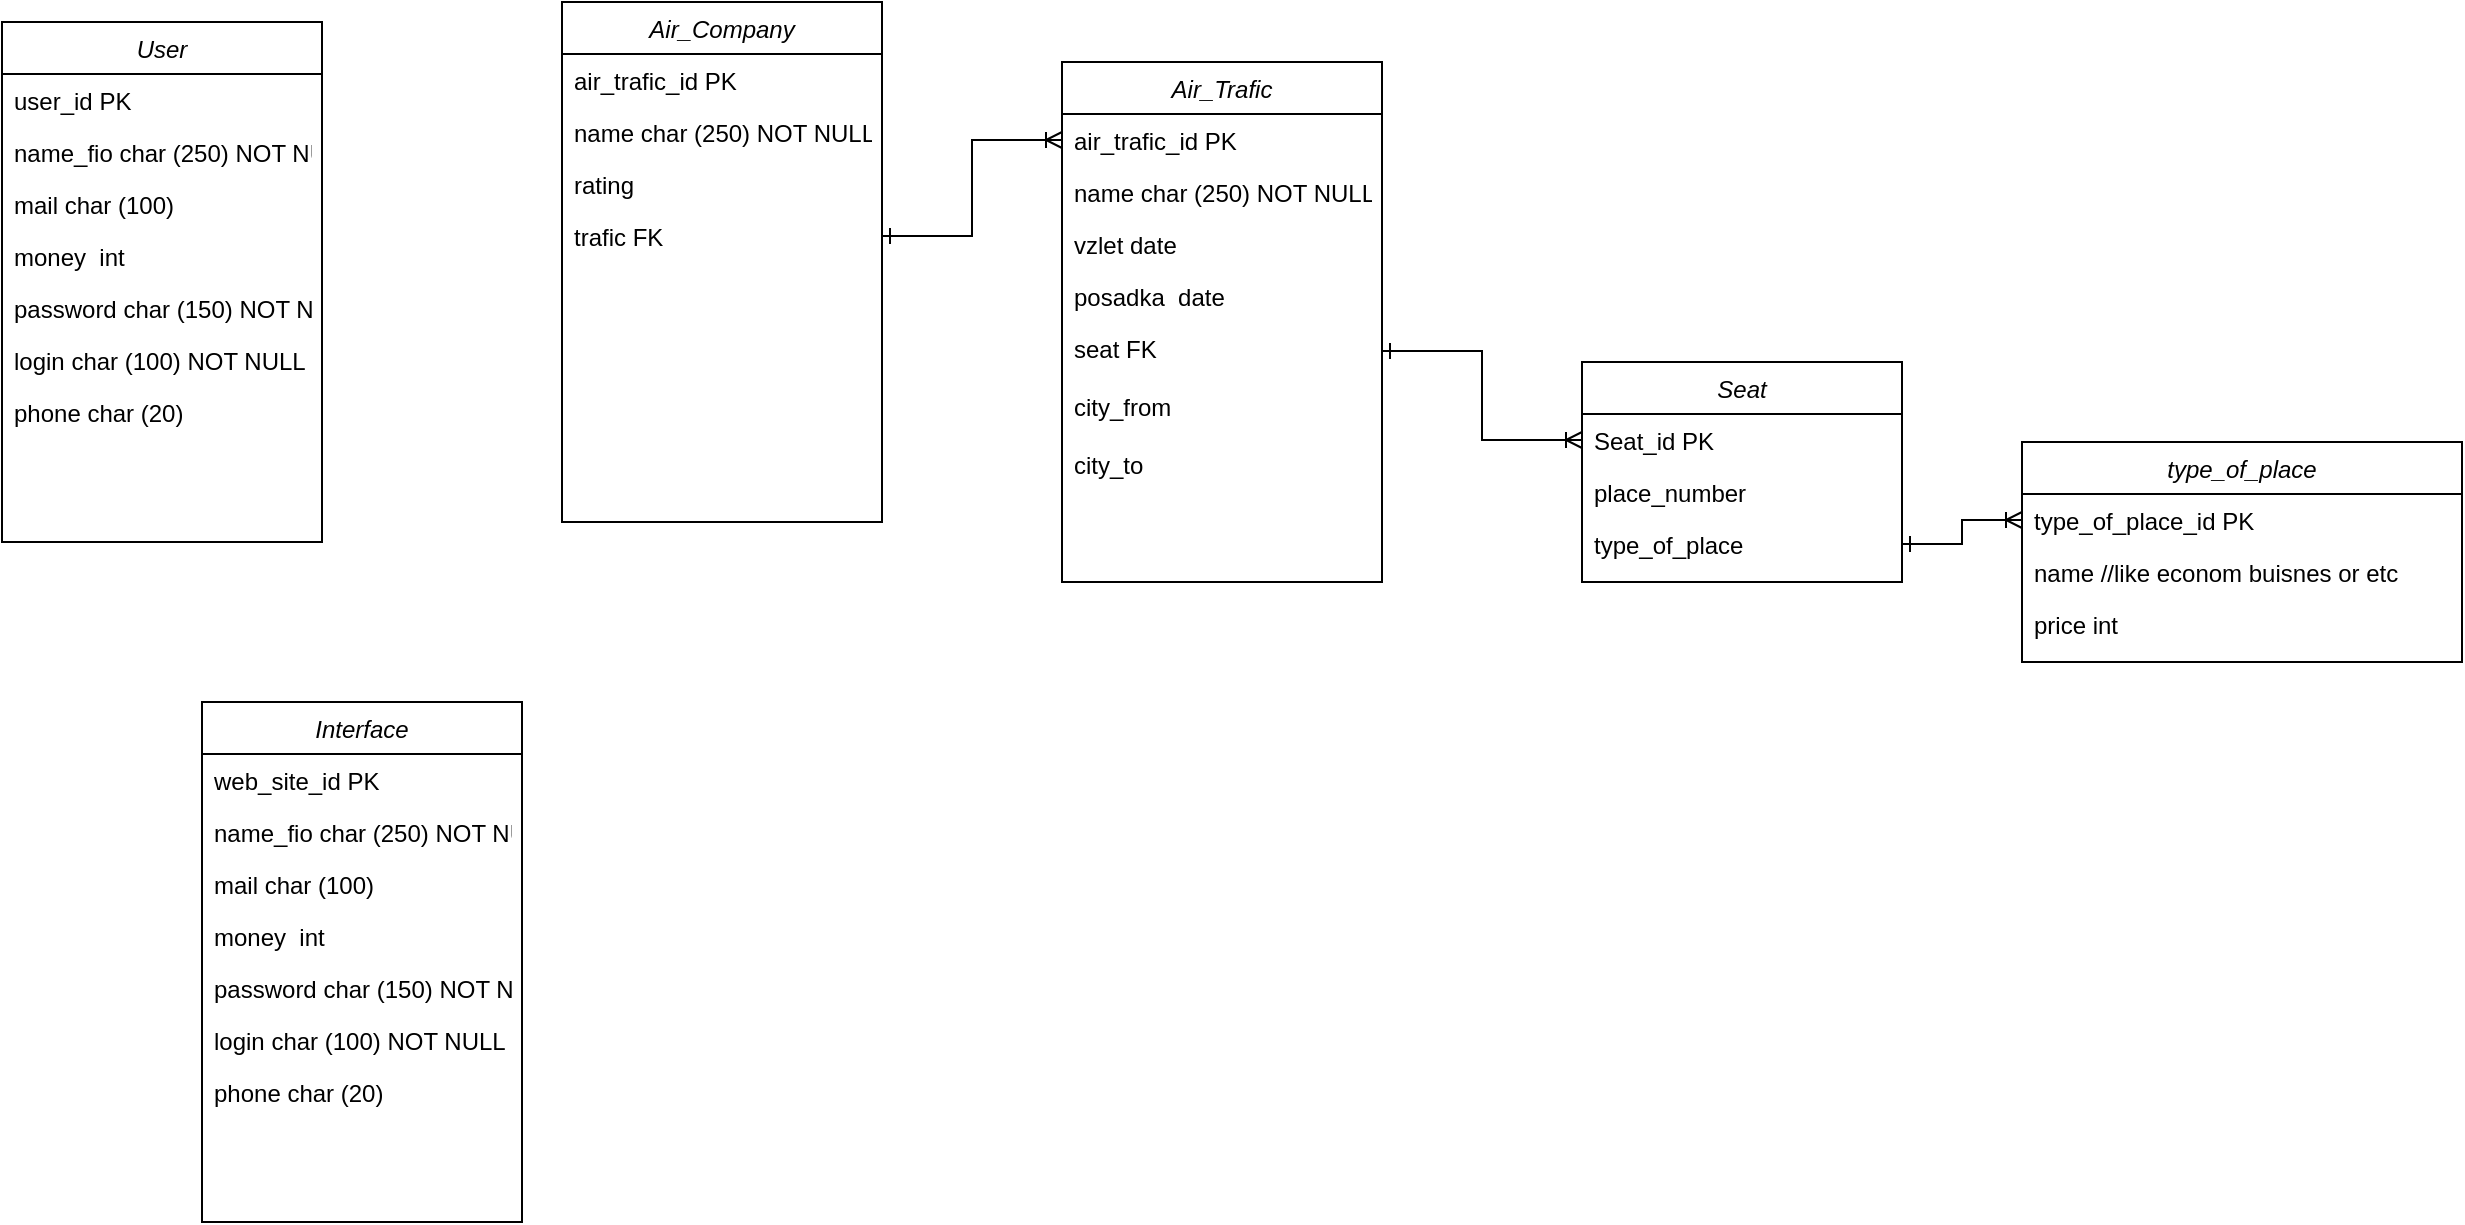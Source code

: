 <mxfile version="15.2.7" type="device"><diagram id="C5RBs43oDa-KdzZeNtuy" name="Page-1"><mxGraphModel dx="868" dy="460" grid="1" gridSize="10" guides="1" tooltips="1" connect="1" arrows="1" fold="1" page="1" pageScale="1" pageWidth="827" pageHeight="1169" math="0" shadow="0"><root><mxCell id="WIyWlLk6GJQsqaUBKTNV-0"/><mxCell id="WIyWlLk6GJQsqaUBKTNV-1" parent="WIyWlLk6GJQsqaUBKTNV-0"/><mxCell id="zkfFHV4jXpPFQw0GAbJ--0" value="User" style="swimlane;fontStyle=2;align=center;verticalAlign=top;childLayout=stackLayout;horizontal=1;startSize=26;horizontalStack=0;resizeParent=1;resizeLast=0;collapsible=1;marginBottom=0;rounded=0;shadow=0;strokeWidth=1;" parent="WIyWlLk6GJQsqaUBKTNV-1" vertex="1"><mxGeometry x="90" y="70" width="160" height="260" as="geometry"><mxRectangle x="230" y="140" width="160" height="26" as="alternateBounds"/></mxGeometry></mxCell><mxCell id="zkfFHV4jXpPFQw0GAbJ--1" value="user_id PK" style="text;align=left;verticalAlign=top;spacingLeft=4;spacingRight=4;overflow=hidden;rotatable=0;points=[[0,0.5],[1,0.5]];portConstraint=eastwest;" parent="zkfFHV4jXpPFQw0GAbJ--0" vertex="1"><mxGeometry y="26" width="160" height="26" as="geometry"/></mxCell><mxCell id="zkfFHV4jXpPFQw0GAbJ--2" value="name_fio char (250) NOT NULL" style="text;align=left;verticalAlign=top;spacingLeft=4;spacingRight=4;overflow=hidden;rotatable=0;points=[[0,0.5],[1,0.5]];portConstraint=eastwest;rounded=0;shadow=0;html=0;" parent="zkfFHV4jXpPFQw0GAbJ--0" vertex="1"><mxGeometry y="52" width="160" height="26" as="geometry"/></mxCell><mxCell id="zkfFHV4jXpPFQw0GAbJ--3" value="mail char (100)" style="text;align=left;verticalAlign=top;spacingLeft=4;spacingRight=4;overflow=hidden;rotatable=0;points=[[0,0.5],[1,0.5]];portConstraint=eastwest;rounded=0;shadow=0;html=0;" parent="zkfFHV4jXpPFQw0GAbJ--0" vertex="1"><mxGeometry y="78" width="160" height="26" as="geometry"/></mxCell><mxCell id="zkfFHV4jXpPFQw0GAbJ--5" value="money  int" style="text;align=left;verticalAlign=top;spacingLeft=4;spacingRight=4;overflow=hidden;rotatable=0;points=[[0,0.5],[1,0.5]];portConstraint=eastwest;" parent="zkfFHV4jXpPFQw0GAbJ--0" vertex="1"><mxGeometry y="104" width="160" height="26" as="geometry"/></mxCell><mxCell id="-Trr6KJFkTsguGB3qft--1" value="password char (150) NOT NULL" style="text;align=left;verticalAlign=top;spacingLeft=4;spacingRight=4;overflow=hidden;rotatable=0;points=[[0,0.5],[1,0.5]];portConstraint=eastwest;" vertex="1" parent="zkfFHV4jXpPFQw0GAbJ--0"><mxGeometry y="130" width="160" height="26" as="geometry"/></mxCell><mxCell id="-Trr6KJFkTsguGB3qft--0" value="login char (100) NOT NULL" style="text;align=left;verticalAlign=top;spacingLeft=4;spacingRight=4;overflow=hidden;rotatable=0;points=[[0,0.5],[1,0.5]];portConstraint=eastwest;" vertex="1" parent="zkfFHV4jXpPFQw0GAbJ--0"><mxGeometry y="156" width="160" height="26" as="geometry"/></mxCell><mxCell id="-Trr6KJFkTsguGB3qft--3" value="phone char (20)" style="text;align=left;verticalAlign=top;spacingLeft=4;spacingRight=4;overflow=hidden;rotatable=0;points=[[0,0.5],[1,0.5]];portConstraint=eastwest;" vertex="1" parent="zkfFHV4jXpPFQw0GAbJ--0"><mxGeometry y="182" width="160" height="29" as="geometry"/></mxCell><mxCell id="-Trr6KJFkTsguGB3qft--4" value="Interface" style="swimlane;fontStyle=2;align=center;verticalAlign=top;childLayout=stackLayout;horizontal=1;startSize=26;horizontalStack=0;resizeParent=1;resizeLast=0;collapsible=1;marginBottom=0;rounded=0;shadow=0;strokeWidth=1;" vertex="1" parent="WIyWlLk6GJQsqaUBKTNV-1"><mxGeometry x="190" y="410" width="160" height="260" as="geometry"><mxRectangle x="230" y="140" width="160" height="26" as="alternateBounds"/></mxGeometry></mxCell><mxCell id="-Trr6KJFkTsguGB3qft--5" value="web_site_id PK" style="text;align=left;verticalAlign=top;spacingLeft=4;spacingRight=4;overflow=hidden;rotatable=0;points=[[0,0.5],[1,0.5]];portConstraint=eastwest;" vertex="1" parent="-Trr6KJFkTsguGB3qft--4"><mxGeometry y="26" width="160" height="26" as="geometry"/></mxCell><mxCell id="-Trr6KJFkTsguGB3qft--6" value="name_fio char (250) NOT NULL" style="text;align=left;verticalAlign=top;spacingLeft=4;spacingRight=4;overflow=hidden;rotatable=0;points=[[0,0.5],[1,0.5]];portConstraint=eastwest;rounded=0;shadow=0;html=0;" vertex="1" parent="-Trr6KJFkTsguGB3qft--4"><mxGeometry y="52" width="160" height="26" as="geometry"/></mxCell><mxCell id="-Trr6KJFkTsguGB3qft--7" value="mail char (100)" style="text;align=left;verticalAlign=top;spacingLeft=4;spacingRight=4;overflow=hidden;rotatable=0;points=[[0,0.5],[1,0.5]];portConstraint=eastwest;rounded=0;shadow=0;html=0;" vertex="1" parent="-Trr6KJFkTsguGB3qft--4"><mxGeometry y="78" width="160" height="26" as="geometry"/></mxCell><mxCell id="-Trr6KJFkTsguGB3qft--8" value="money  int" style="text;align=left;verticalAlign=top;spacingLeft=4;spacingRight=4;overflow=hidden;rotatable=0;points=[[0,0.5],[1,0.5]];portConstraint=eastwest;" vertex="1" parent="-Trr6KJFkTsguGB3qft--4"><mxGeometry y="104" width="160" height="26" as="geometry"/></mxCell><mxCell id="-Trr6KJFkTsguGB3qft--9" value="password char (150) NOT NULL" style="text;align=left;verticalAlign=top;spacingLeft=4;spacingRight=4;overflow=hidden;rotatable=0;points=[[0,0.5],[1,0.5]];portConstraint=eastwest;" vertex="1" parent="-Trr6KJFkTsguGB3qft--4"><mxGeometry y="130" width="160" height="26" as="geometry"/></mxCell><mxCell id="-Trr6KJFkTsguGB3qft--10" value="login char (100) NOT NULL" style="text;align=left;verticalAlign=top;spacingLeft=4;spacingRight=4;overflow=hidden;rotatable=0;points=[[0,0.5],[1,0.5]];portConstraint=eastwest;" vertex="1" parent="-Trr6KJFkTsguGB3qft--4"><mxGeometry y="156" width="160" height="26" as="geometry"/></mxCell><mxCell id="-Trr6KJFkTsguGB3qft--11" value="phone char (20)" style="text;align=left;verticalAlign=top;spacingLeft=4;spacingRight=4;overflow=hidden;rotatable=0;points=[[0,0.5],[1,0.5]];portConstraint=eastwest;" vertex="1" parent="-Trr6KJFkTsguGB3qft--4"><mxGeometry y="182" width="160" height="29" as="geometry"/></mxCell><mxCell id="-Trr6KJFkTsguGB3qft--12" value="Air_Trafic" style="swimlane;fontStyle=2;align=center;verticalAlign=top;childLayout=stackLayout;horizontal=1;startSize=26;horizontalStack=0;resizeParent=1;resizeLast=0;collapsible=1;marginBottom=0;rounded=0;shadow=0;strokeWidth=1;" vertex="1" parent="WIyWlLk6GJQsqaUBKTNV-1"><mxGeometry x="620" y="90" width="160" height="260" as="geometry"><mxRectangle x="230" y="140" width="160" height="26" as="alternateBounds"/></mxGeometry></mxCell><mxCell id="-Trr6KJFkTsguGB3qft--13" value="air_trafic_id PK" style="text;align=left;verticalAlign=top;spacingLeft=4;spacingRight=4;overflow=hidden;rotatable=0;points=[[0,0.5],[1,0.5]];portConstraint=eastwest;" vertex="1" parent="-Trr6KJFkTsguGB3qft--12"><mxGeometry y="26" width="160" height="26" as="geometry"/></mxCell><mxCell id="-Trr6KJFkTsguGB3qft--14" value="name char (250) NOT NULL" style="text;align=left;verticalAlign=top;spacingLeft=4;spacingRight=4;overflow=hidden;rotatable=0;points=[[0,0.5],[1,0.5]];portConstraint=eastwest;rounded=0;shadow=0;html=0;" vertex="1" parent="-Trr6KJFkTsguGB3qft--12"><mxGeometry y="52" width="160" height="26" as="geometry"/></mxCell><mxCell id="-Trr6KJFkTsguGB3qft--15" value="vzlet date" style="text;align=left;verticalAlign=top;spacingLeft=4;spacingRight=4;overflow=hidden;rotatable=0;points=[[0,0.5],[1,0.5]];portConstraint=eastwest;rounded=0;shadow=0;html=0;" vertex="1" parent="-Trr6KJFkTsguGB3qft--12"><mxGeometry y="78" width="160" height="26" as="geometry"/></mxCell><mxCell id="-Trr6KJFkTsguGB3qft--16" value="posadka  date" style="text;align=left;verticalAlign=top;spacingLeft=4;spacingRight=4;overflow=hidden;rotatable=0;points=[[0,0.5],[1,0.5]];portConstraint=eastwest;" vertex="1" parent="-Trr6KJFkTsguGB3qft--12"><mxGeometry y="104" width="160" height="26" as="geometry"/></mxCell><mxCell id="-Trr6KJFkTsguGB3qft--19" value="seat FK" style="text;align=left;verticalAlign=top;spacingLeft=4;spacingRight=4;overflow=hidden;rotatable=0;points=[[0,0.5],[1,0.5]];portConstraint=eastwest;" vertex="1" parent="-Trr6KJFkTsguGB3qft--12"><mxGeometry y="130" width="160" height="29" as="geometry"/></mxCell><mxCell id="-Trr6KJFkTsguGB3qft--42" value="city_from" style="text;align=left;verticalAlign=top;spacingLeft=4;spacingRight=4;overflow=hidden;rotatable=0;points=[[0,0.5],[1,0.5]];portConstraint=eastwest;" vertex="1" parent="-Trr6KJFkTsguGB3qft--12"><mxGeometry y="159" width="160" height="29" as="geometry"/></mxCell><mxCell id="-Trr6KJFkTsguGB3qft--43" value="city_to" style="text;align=left;verticalAlign=top;spacingLeft=4;spacingRight=4;overflow=hidden;rotatable=0;points=[[0,0.5],[1,0.5]];portConstraint=eastwest;" vertex="1" parent="-Trr6KJFkTsguGB3qft--12"><mxGeometry y="188" width="160" height="29" as="geometry"/></mxCell><mxCell id="-Trr6KJFkTsguGB3qft--20" value="Seat" style="swimlane;fontStyle=2;align=center;verticalAlign=top;childLayout=stackLayout;horizontal=1;startSize=26;horizontalStack=0;resizeParent=1;resizeLast=0;collapsible=1;marginBottom=0;rounded=0;shadow=0;strokeWidth=1;" vertex="1" parent="WIyWlLk6GJQsqaUBKTNV-1"><mxGeometry x="880" y="240" width="160" height="110" as="geometry"><mxRectangle x="230" y="140" width="160" height="26" as="alternateBounds"/></mxGeometry></mxCell><mxCell id="-Trr6KJFkTsguGB3qft--21" value="Seat_id PK" style="text;align=left;verticalAlign=top;spacingLeft=4;spacingRight=4;overflow=hidden;rotatable=0;points=[[0,0.5],[1,0.5]];portConstraint=eastwest;" vertex="1" parent="-Trr6KJFkTsguGB3qft--20"><mxGeometry y="26" width="160" height="26" as="geometry"/></mxCell><mxCell id="-Trr6KJFkTsguGB3qft--22" value="place_number" style="text;align=left;verticalAlign=top;spacingLeft=4;spacingRight=4;overflow=hidden;rotatable=0;points=[[0,0.5],[1,0.5]];portConstraint=eastwest;rounded=0;shadow=0;html=0;" vertex="1" parent="-Trr6KJFkTsguGB3qft--20"><mxGeometry y="52" width="160" height="26" as="geometry"/></mxCell><mxCell id="-Trr6KJFkTsguGB3qft--23" value="type_of_place" style="text;align=left;verticalAlign=top;spacingLeft=4;spacingRight=4;overflow=hidden;rotatable=0;points=[[0,0.5],[1,0.5]];portConstraint=eastwest;rounded=0;shadow=0;html=0;" vertex="1" parent="-Trr6KJFkTsguGB3qft--20"><mxGeometry y="78" width="160" height="26" as="geometry"/></mxCell><mxCell id="-Trr6KJFkTsguGB3qft--26" style="edgeStyle=orthogonalEdgeStyle;rounded=0;orthogonalLoop=1;jettySize=auto;html=1;exitX=1;exitY=0.5;exitDx=0;exitDy=0;entryX=0;entryY=0.5;entryDx=0;entryDy=0;endArrow=ERoneToMany;endFill=0;startArrow=ERone;startFill=0;" edge="1" parent="WIyWlLk6GJQsqaUBKTNV-1" source="-Trr6KJFkTsguGB3qft--19" target="-Trr6KJFkTsguGB3qft--21"><mxGeometry relative="1" as="geometry"/></mxCell><mxCell id="-Trr6KJFkTsguGB3qft--27" value="type_of_place" style="swimlane;fontStyle=2;align=center;verticalAlign=top;childLayout=stackLayout;horizontal=1;startSize=26;horizontalStack=0;resizeParent=1;resizeLast=0;collapsible=1;marginBottom=0;rounded=0;shadow=0;strokeWidth=1;" vertex="1" parent="WIyWlLk6GJQsqaUBKTNV-1"><mxGeometry x="1100" y="280" width="220" height="110" as="geometry"><mxRectangle x="230" y="140" width="160" height="26" as="alternateBounds"/></mxGeometry></mxCell><mxCell id="-Trr6KJFkTsguGB3qft--28" value="type_of_place_id PK" style="text;align=left;verticalAlign=top;spacingLeft=4;spacingRight=4;overflow=hidden;rotatable=0;points=[[0,0.5],[1,0.5]];portConstraint=eastwest;" vertex="1" parent="-Trr6KJFkTsguGB3qft--27"><mxGeometry y="26" width="220" height="26" as="geometry"/></mxCell><mxCell id="-Trr6KJFkTsguGB3qft--29" value="name //like econom buisnes or etc" style="text;align=left;verticalAlign=top;spacingLeft=4;spacingRight=4;overflow=hidden;rotatable=0;points=[[0,0.5],[1,0.5]];portConstraint=eastwest;rounded=0;shadow=0;html=0;" vertex="1" parent="-Trr6KJFkTsguGB3qft--27"><mxGeometry y="52" width="220" height="26" as="geometry"/></mxCell><mxCell id="-Trr6KJFkTsguGB3qft--34" value="price int" style="text;align=left;verticalAlign=top;spacingLeft=4;spacingRight=4;overflow=hidden;rotatable=0;points=[[0,0.5],[1,0.5]];portConstraint=eastwest;rounded=0;shadow=0;html=0;" vertex="1" parent="-Trr6KJFkTsguGB3qft--27"><mxGeometry y="78" width="220" height="26" as="geometry"/></mxCell><mxCell id="-Trr6KJFkTsguGB3qft--33" style="edgeStyle=orthogonalEdgeStyle;rounded=0;orthogonalLoop=1;jettySize=auto;html=1;exitX=1;exitY=0.5;exitDx=0;exitDy=0;entryX=0;entryY=0.5;entryDx=0;entryDy=0;startArrow=ERone;startFill=0;endArrow=ERoneToMany;endFill=0;" edge="1" parent="WIyWlLk6GJQsqaUBKTNV-1" source="-Trr6KJFkTsguGB3qft--23" target="-Trr6KJFkTsguGB3qft--28"><mxGeometry relative="1" as="geometry"/></mxCell><mxCell id="-Trr6KJFkTsguGB3qft--35" value="Air_Company" style="swimlane;fontStyle=2;align=center;verticalAlign=top;childLayout=stackLayout;horizontal=1;startSize=26;horizontalStack=0;resizeParent=1;resizeLast=0;collapsible=1;marginBottom=0;rounded=0;shadow=0;strokeWidth=1;" vertex="1" parent="WIyWlLk6GJQsqaUBKTNV-1"><mxGeometry x="370" y="60" width="160" height="260" as="geometry"><mxRectangle x="230" y="140" width="160" height="26" as="alternateBounds"/></mxGeometry></mxCell><mxCell id="-Trr6KJFkTsguGB3qft--36" value="air_trafic_id PK" style="text;align=left;verticalAlign=top;spacingLeft=4;spacingRight=4;overflow=hidden;rotatable=0;points=[[0,0.5],[1,0.5]];portConstraint=eastwest;" vertex="1" parent="-Trr6KJFkTsguGB3qft--35"><mxGeometry y="26" width="160" height="26" as="geometry"/></mxCell><mxCell id="-Trr6KJFkTsguGB3qft--37" value="name char (250) NOT NULL" style="text;align=left;verticalAlign=top;spacingLeft=4;spacingRight=4;overflow=hidden;rotatable=0;points=[[0,0.5],[1,0.5]];portConstraint=eastwest;rounded=0;shadow=0;html=0;" vertex="1" parent="-Trr6KJFkTsguGB3qft--35"><mxGeometry y="52" width="160" height="26" as="geometry"/></mxCell><mxCell id="-Trr6KJFkTsguGB3qft--38" value="rating" style="text;align=left;verticalAlign=top;spacingLeft=4;spacingRight=4;overflow=hidden;rotatable=0;points=[[0,0.5],[1,0.5]];portConstraint=eastwest;rounded=0;shadow=0;html=0;" vertex="1" parent="-Trr6KJFkTsguGB3qft--35"><mxGeometry y="78" width="160" height="26" as="geometry"/></mxCell><mxCell id="-Trr6KJFkTsguGB3qft--39" value="trafic FK" style="text;align=left;verticalAlign=top;spacingLeft=4;spacingRight=4;overflow=hidden;rotatable=0;points=[[0,0.5],[1,0.5]];portConstraint=eastwest;" vertex="1" parent="-Trr6KJFkTsguGB3qft--35"><mxGeometry y="104" width="160" height="26" as="geometry"/></mxCell><mxCell id="-Trr6KJFkTsguGB3qft--41" style="edgeStyle=orthogonalEdgeStyle;rounded=0;orthogonalLoop=1;jettySize=auto;html=1;entryX=0;entryY=0.5;entryDx=0;entryDy=0;startArrow=ERone;startFill=0;endArrow=ERoneToMany;endFill=0;" edge="1" parent="WIyWlLk6GJQsqaUBKTNV-1" source="-Trr6KJFkTsguGB3qft--39" target="-Trr6KJFkTsguGB3qft--13"><mxGeometry relative="1" as="geometry"/></mxCell></root></mxGraphModel></diagram></mxfile>